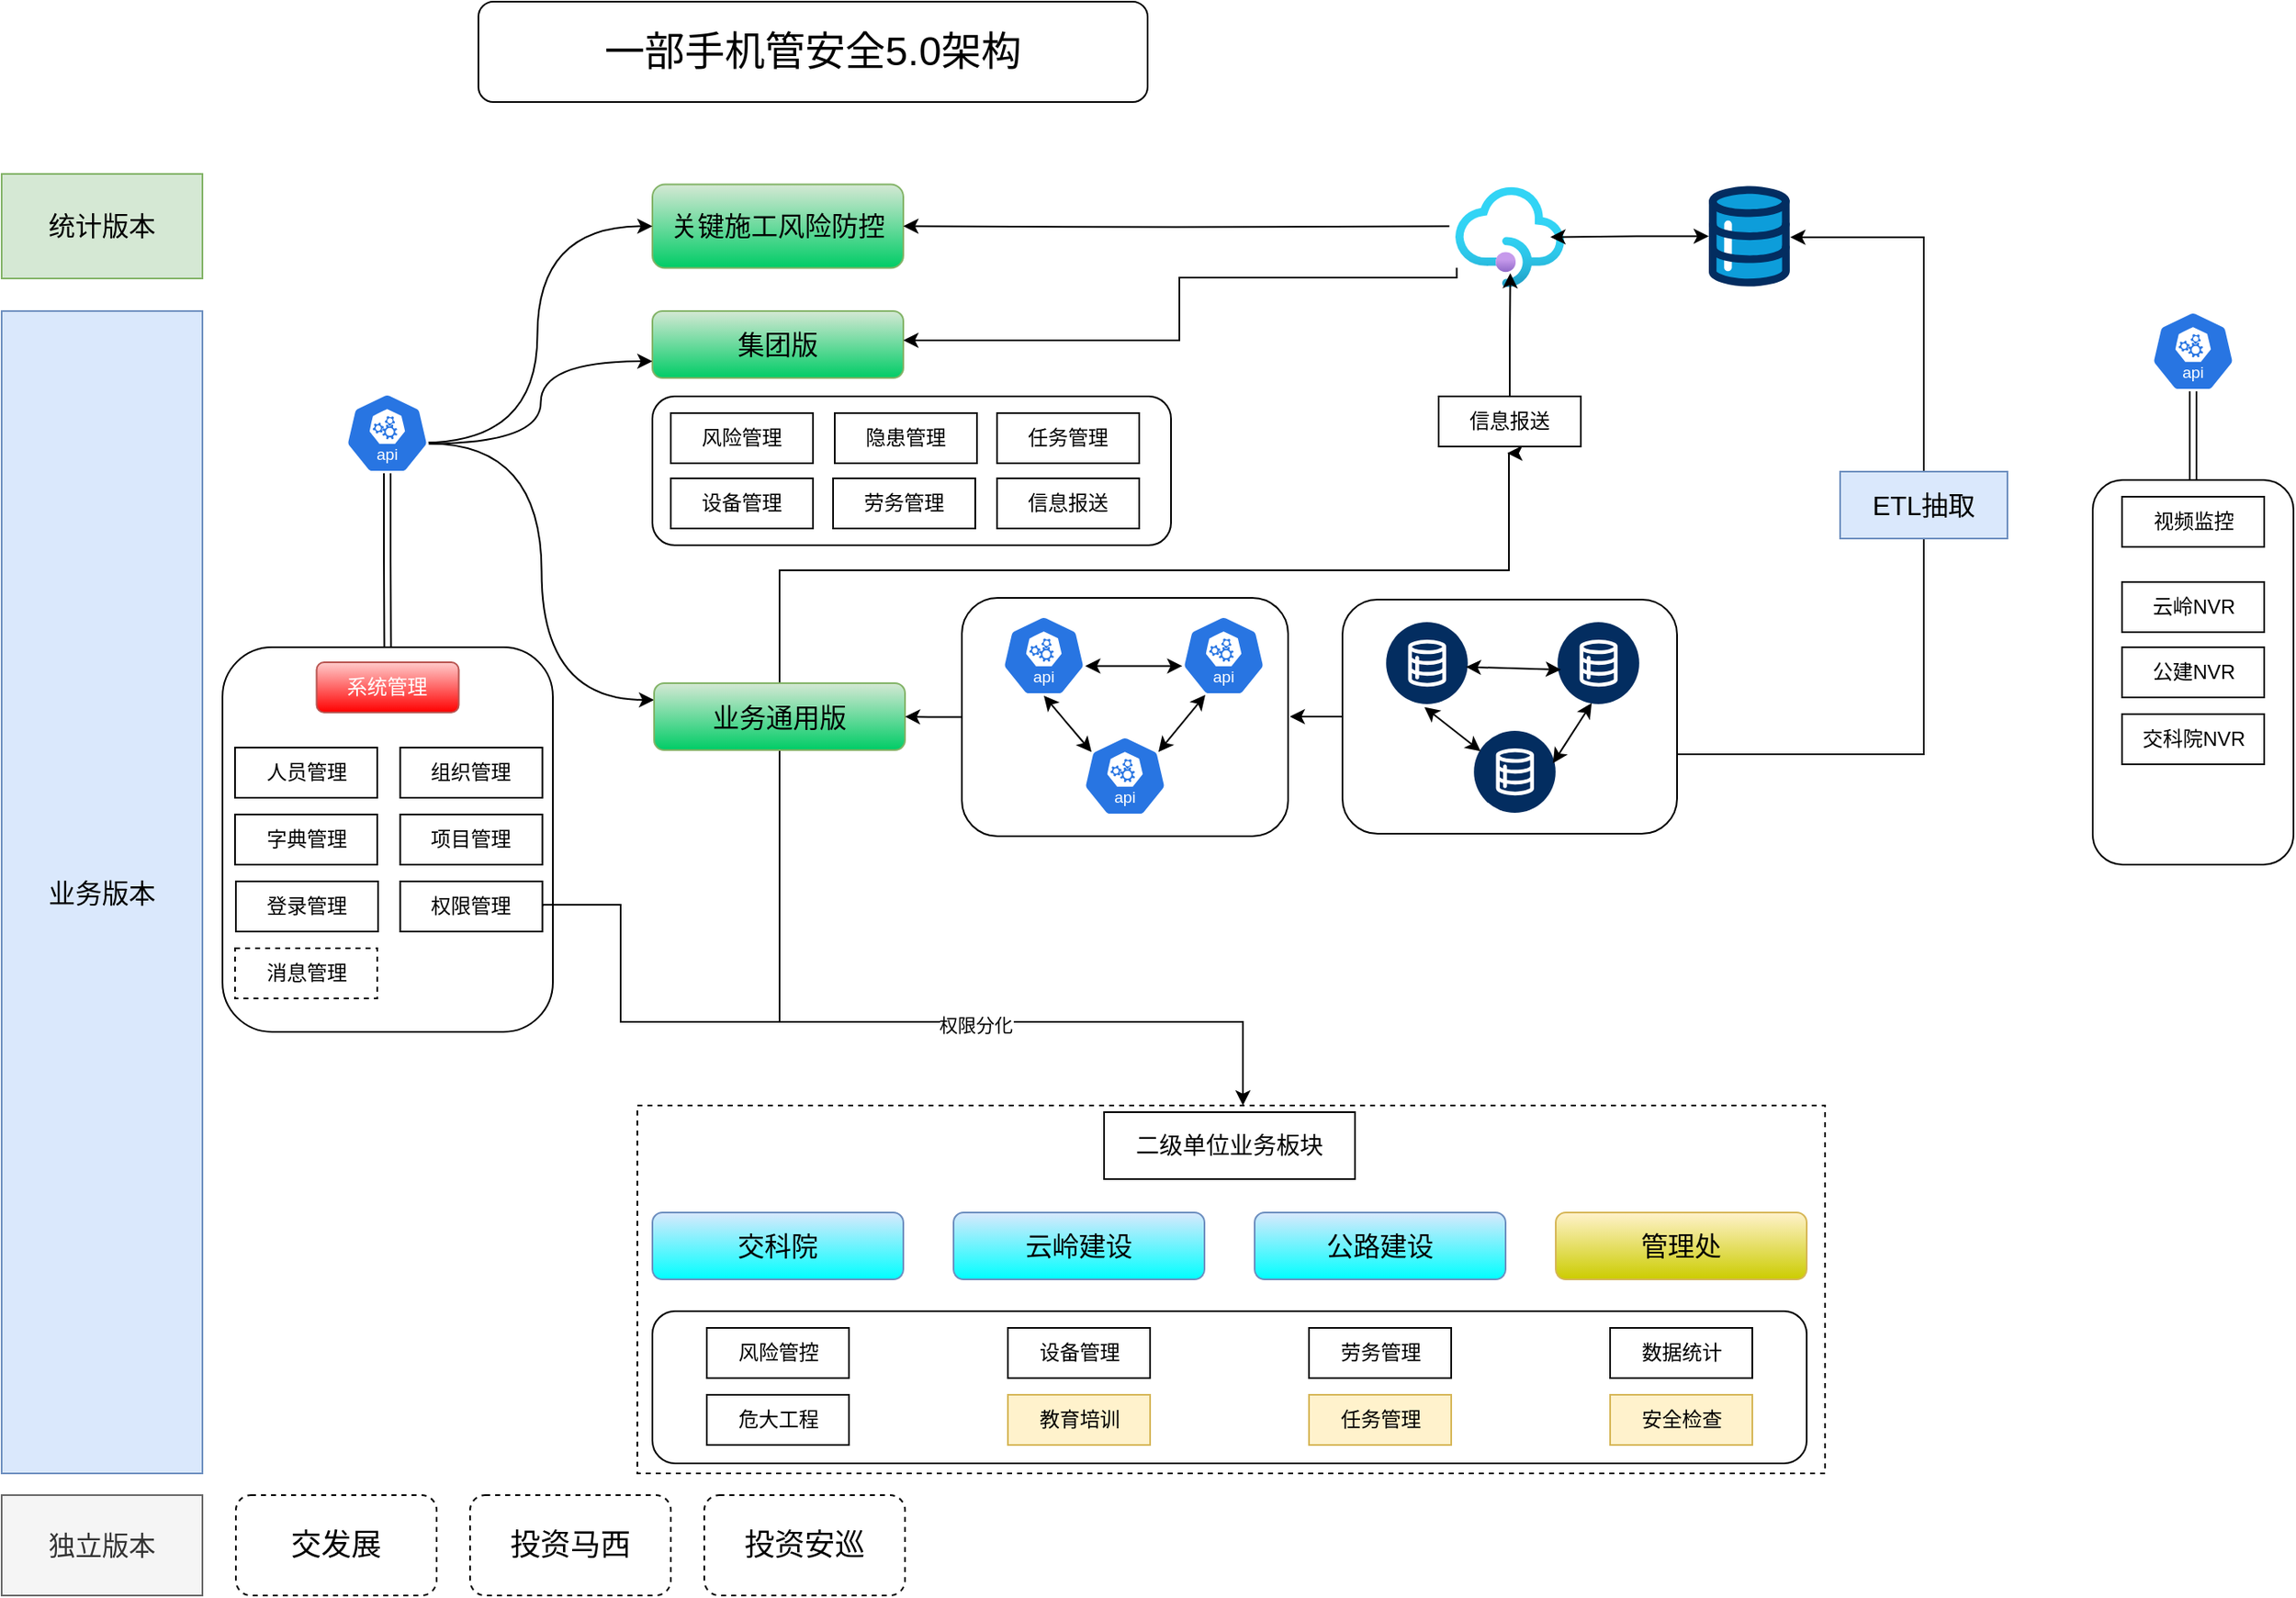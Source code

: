 <mxfile version="26.0.5">
  <diagram name="第 1 页" id="hRdyBuIe_j8G2PpD1SFF">
    <mxGraphModel dx="1050" dy="557" grid="1" gridSize="10" guides="1" tooltips="1" connect="1" arrows="1" fold="1" page="1" pageScale="1" pageWidth="827" pageHeight="1169" math="0" shadow="0">
      <root>
        <mxCell id="0" />
        <mxCell id="1" parent="0" />
        <mxCell id="ZmFsVwPLsDHrUgONcmU9-28" value="" style="rounded=0;whiteSpace=wrap;html=1;dashed=1;" vertex="1" parent="1">
          <mxGeometry x="390" y="680" width="710" height="220" as="geometry" />
        </mxCell>
        <mxCell id="cwfqS2g9V0hjJfOpwHUW-23" value="" style="rounded=1;whiteSpace=wrap;html=1;" parent="1" vertex="1">
          <mxGeometry x="1260" y="306" width="120" height="230" as="geometry" />
        </mxCell>
        <mxCell id="npg-B8WdXjfn3l7shgS7-78" style="edgeStyle=orthogonalEdgeStyle;rounded=0;orthogonalLoop=1;jettySize=auto;html=1;entryX=1.006;entryY=0.51;entryDx=0;entryDy=0;entryPerimeter=0;exitX=1;exitY=0.5;exitDx=0;exitDy=0;" parent="1" source="ZmFsVwPLsDHrUgONcmU9-8" target="npg-B8WdXjfn3l7shgS7-77" edge="1">
          <mxGeometry relative="1" as="geometry">
            <Array as="points">
              <mxPoint x="1159" y="470" />
              <mxPoint x="1159" y="161" />
            </Array>
            <mxPoint x="525" y="740" as="sourcePoint" />
          </mxGeometry>
        </mxCell>
        <mxCell id="npg-B8WdXjfn3l7shgS7-1" value="&lt;font style=&quot;font-size: 24px;&quot;&gt;一部手机管安全5.0架构&lt;/font&gt;" style="rounded=1;whiteSpace=wrap;html=1;" parent="1" vertex="1">
          <mxGeometry x="295" y="20" width="400" height="60" as="geometry" />
        </mxCell>
        <mxCell id="npg-B8WdXjfn3l7shgS7-2" value="&lt;font style=&quot;font-size: 16px;&quot;&gt;云岭建设&lt;/font&gt;" style="rounded=1;whiteSpace=wrap;html=1;fillColor=#dae8fc;strokeColor=#6c8ebf;gradientColor=#00FFFF;" parent="1" vertex="1">
          <mxGeometry x="579" y="744" width="150" height="40" as="geometry" />
        </mxCell>
        <mxCell id="npg-B8WdXjfn3l7shgS7-3" value="&lt;font style=&quot;font-size: 16px;&quot;&gt;交科院&lt;/font&gt;" style="rounded=1;whiteSpace=wrap;html=1;fillColor=#dae8fc;strokeColor=#6c8ebf;gradientColor=#00FFFF;" parent="1" vertex="1">
          <mxGeometry x="399" y="744" width="150" height="40" as="geometry" />
        </mxCell>
        <mxCell id="npg-B8WdXjfn3l7shgS7-4" value="&lt;font style=&quot;font-size: 16px;&quot;&gt;公路建设&lt;/font&gt;" style="rounded=1;whiteSpace=wrap;html=1;fillColor=#dae8fc;strokeColor=#6c8ebf;gradientColor=#00FFFF;" parent="1" vertex="1">
          <mxGeometry x="759" y="744" width="150" height="40" as="geometry" />
        </mxCell>
        <mxCell id="npg-B8WdXjfn3l7shgS7-5" value="&lt;font style=&quot;font-size: 16px;&quot;&gt;管理处&lt;/font&gt;" style="rounded=1;whiteSpace=wrap;html=1;fillColor=#fff2cc;strokeColor=#d6b656;gradientColor=#CCCC00;" parent="1" vertex="1">
          <mxGeometry x="939" y="744" width="150" height="40" as="geometry" />
        </mxCell>
        <mxCell id="npg-B8WdXjfn3l7shgS7-6" value="&lt;font style=&quot;font-size: 18px;&quot;&gt;交发展&lt;/font&gt;" style="rounded=1;whiteSpace=wrap;html=1;dashed=1;" parent="1" vertex="1">
          <mxGeometry x="150" y="913" width="120" height="60" as="geometry" />
        </mxCell>
        <mxCell id="npg-B8WdXjfn3l7shgS7-7" value="&lt;font style=&quot;font-size: 18px;&quot;&gt;投资马西&lt;/font&gt;" style="rounded=1;whiteSpace=wrap;html=1;dashed=1;" parent="1" vertex="1">
          <mxGeometry x="290" y="913" width="120" height="60" as="geometry" />
        </mxCell>
        <mxCell id="npg-B8WdXjfn3l7shgS7-8" value="&lt;font style=&quot;font-size: 18px;&quot;&gt;投资安巡&lt;/font&gt;" style="rounded=1;whiteSpace=wrap;html=1;dashed=1;" parent="1" vertex="1">
          <mxGeometry x="430" y="913" width="120" height="60" as="geometry" />
        </mxCell>
        <mxCell id="npg-B8WdXjfn3l7shgS7-9" value="&lt;font style=&quot;font-size: 16px;&quot;&gt;集团版&lt;/font&gt;" style="rounded=1;whiteSpace=wrap;html=1;fillColor=#d5e8d4;strokeColor=#82b366;gradientColor=#00CC66;" parent="1" vertex="1">
          <mxGeometry x="399" y="205" width="150" height="40" as="geometry" />
        </mxCell>
        <mxCell id="npg-B8WdXjfn3l7shgS7-10" value="&lt;font style=&quot;font-size: 16px;&quot;&gt;关键施工风险防控&lt;/font&gt;" style="rounded=1;whiteSpace=wrap;html=1;fillColor=#d5e8d4;strokeColor=#82b366;gradientColor=#00CC66;" parent="1" vertex="1">
          <mxGeometry x="399" y="129.25" width="150" height="50" as="geometry" />
        </mxCell>
        <mxCell id="npg-B8WdXjfn3l7shgS7-13" value="&lt;font style=&quot;font-size: 16px;&quot;&gt;独立版本&lt;/font&gt;" style="rounded=0;whiteSpace=wrap;html=1;fillColor=#f5f5f5;fontColor=#333333;strokeColor=#666666;" parent="1" vertex="1">
          <mxGeometry x="10" y="913" width="120" height="60" as="geometry" />
        </mxCell>
        <mxCell id="npg-B8WdXjfn3l7shgS7-14" value="&lt;font style=&quot;font-size: 16px;&quot;&gt;业务版本&lt;/font&gt;" style="rounded=0;whiteSpace=wrap;html=1;fillColor=#dae8fc;strokeColor=#6c8ebf;" parent="1" vertex="1">
          <mxGeometry x="10" y="205" width="120" height="695" as="geometry" />
        </mxCell>
        <mxCell id="npg-B8WdXjfn3l7shgS7-15" value="&lt;font style=&quot;font-size: 16px;&quot;&gt;统计版本&lt;/font&gt;" style="rounded=0;whiteSpace=wrap;html=1;fillColor=#d5e8d4;strokeColor=#82b366;" parent="1" vertex="1">
          <mxGeometry x="10" y="123" width="120" height="62.5" as="geometry" />
        </mxCell>
        <mxCell id="npg-B8WdXjfn3l7shgS7-18" value="" style="rounded=1;whiteSpace=wrap;html=1;" parent="1" vertex="1">
          <mxGeometry x="399" y="803" width="690" height="91" as="geometry" />
        </mxCell>
        <mxCell id="npg-B8WdXjfn3l7shgS7-20" value="风险管控" style="rounded=0;whiteSpace=wrap;html=1;" parent="1" vertex="1">
          <mxGeometry x="431.5" y="813" width="85" height="30" as="geometry" />
        </mxCell>
        <mxCell id="npg-B8WdXjfn3l7shgS7-22" value="危大工程" style="rounded=0;whiteSpace=wrap;html=1;" parent="1" vertex="1">
          <mxGeometry x="431.5" y="853" width="85" height="30" as="geometry" />
        </mxCell>
        <mxCell id="npg-B8WdXjfn3l7shgS7-23" value="安全检查" style="rounded=0;whiteSpace=wrap;html=1;fillColor=#fff2cc;strokeColor=#d6b656;" parent="1" vertex="1">
          <mxGeometry x="971.5" y="853" width="85" height="30" as="geometry" />
        </mxCell>
        <mxCell id="npg-B8WdXjfn3l7shgS7-24" value="任务管理" style="rounded=0;whiteSpace=wrap;html=1;fillColor=#fff2cc;strokeColor=#d6b656;" parent="1" vertex="1">
          <mxGeometry x="791.5" y="853" width="85" height="30" as="geometry" />
        </mxCell>
        <mxCell id="npg-B8WdXjfn3l7shgS7-25" value="劳务管理" style="rounded=0;whiteSpace=wrap;html=1;" parent="1" vertex="1">
          <mxGeometry x="791.5" y="813" width="85" height="30" as="geometry" />
        </mxCell>
        <mxCell id="npg-B8WdXjfn3l7shgS7-26" value="设备管理" style="rounded=0;whiteSpace=wrap;html=1;" parent="1" vertex="1">
          <mxGeometry x="611.5" y="813" width="85" height="30" as="geometry" />
        </mxCell>
        <mxCell id="npg-B8WdXjfn3l7shgS7-28" value="视频监控" style="rounded=0;whiteSpace=wrap;html=1;" parent="1" vertex="1">
          <mxGeometry x="1277.5" y="316" width="85" height="30" as="geometry" />
        </mxCell>
        <mxCell id="npg-B8WdXjfn3l7shgS7-30" value="教育培训" style="rounded=0;whiteSpace=wrap;html=1;fillColor=#fff2cc;strokeColor=#d6b656;" parent="1" vertex="1">
          <mxGeometry x="611.5" y="853" width="85" height="30" as="geometry" />
        </mxCell>
        <mxCell id="npg-B8WdXjfn3l7shgS7-31" value="数据统计" style="rounded=0;whiteSpace=wrap;html=1;" parent="1" vertex="1">
          <mxGeometry x="971.5" y="813" width="85" height="30" as="geometry" />
        </mxCell>
        <mxCell id="npg-B8WdXjfn3l7shgS7-56" value="" style="rounded=1;whiteSpace=wrap;html=1;" parent="1" vertex="1">
          <mxGeometry x="399" y="256" width="310" height="89" as="geometry" />
        </mxCell>
        <mxCell id="npg-B8WdXjfn3l7shgS7-58" value="风险管理" style="rounded=0;whiteSpace=wrap;html=1;" parent="1" vertex="1">
          <mxGeometry x="410" y="266" width="85" height="30" as="geometry" />
        </mxCell>
        <mxCell id="npg-B8WdXjfn3l7shgS7-61" value="隐患管理" style="rounded=0;whiteSpace=wrap;html=1;" parent="1" vertex="1">
          <mxGeometry x="508" y="266" width="85" height="30" as="geometry" />
        </mxCell>
        <mxCell id="npg-B8WdXjfn3l7shgS7-62" value="任务管理" style="rounded=0;whiteSpace=wrap;html=1;" parent="1" vertex="1">
          <mxGeometry x="605" y="266" width="85" height="30" as="geometry" />
        </mxCell>
        <mxCell id="npg-B8WdXjfn3l7shgS7-63" value="劳务管理" style="rounded=0;whiteSpace=wrap;html=1;" parent="1" vertex="1">
          <mxGeometry x="507" y="305" width="85" height="30" as="geometry" />
        </mxCell>
        <mxCell id="npg-B8WdXjfn3l7shgS7-64" value="设备管理" style="rounded=0;whiteSpace=wrap;html=1;" parent="1" vertex="1">
          <mxGeometry x="410" y="305" width="85" height="30" as="geometry" />
        </mxCell>
        <mxCell id="npg-B8WdXjfn3l7shgS7-66" value="信息报送" style="rounded=0;whiteSpace=wrap;html=1;" parent="1" vertex="1">
          <mxGeometry x="605" y="305" width="85" height="30" as="geometry" />
        </mxCell>
        <mxCell id="npg-B8WdXjfn3l7shgS7-77" value="" style="verticalLabelPosition=bottom;aspect=fixed;html=1;shape=mxgraph.salesforce.data;" parent="1" vertex="1">
          <mxGeometry x="1030.4" y="130.25" width="48.6" height="60" as="geometry" />
        </mxCell>
        <mxCell id="npg-B8WdXjfn3l7shgS7-79" value="&lt;font style=&quot;font-size: 16px;&quot;&gt;ETL抽取&lt;/font&gt;" style="rounded=0;whiteSpace=wrap;html=1;fillColor=#dae8fc;strokeColor=#6c8ebf;" parent="1" vertex="1">
          <mxGeometry x="1109" y="301" width="100" height="40" as="geometry" />
        </mxCell>
        <mxCell id="npg-B8WdXjfn3l7shgS7-82" style="edgeStyle=orthogonalEdgeStyle;rounded=0;orthogonalLoop=1;jettySize=auto;html=1;entryX=1;entryY=0.5;entryDx=0;entryDy=0;" parent="1" target="npg-B8WdXjfn3l7shgS7-10" edge="1">
          <mxGeometry relative="1" as="geometry">
            <mxPoint x="875.4" y="154.25" as="sourcePoint" />
          </mxGeometry>
        </mxCell>
        <mxCell id="cwfqS2g9V0hjJfOpwHUW-22" style="edgeStyle=orthogonalEdgeStyle;rounded=0;orthogonalLoop=1;jettySize=auto;html=1;entryX=1;entryY=0.25;entryDx=0;entryDy=0;exitX=0.012;exitY=0.807;exitDx=0;exitDy=0;exitPerimeter=0;" parent="1" source="g1NR8oi6RR4LAQB7Cah_-6" edge="1">
          <mxGeometry relative="1" as="geometry">
            <mxPoint x="879" y="62.5" as="sourcePoint" />
            <mxPoint x="549" y="222.5" as="targetPoint" />
            <Array as="points">
              <mxPoint x="880" y="185" />
              <mxPoint x="714" y="185" />
              <mxPoint x="714" y="223" />
            </Array>
          </mxGeometry>
        </mxCell>
        <mxCell id="g1NR8oi6RR4LAQB7Cah_-6" value="" style="image;aspect=fixed;html=1;points=[];align=center;fontSize=12;image=img/lib/azure2/app_services/API_Management_Services.svg;" parent="1" vertex="1">
          <mxGeometry x="879" y="130.75" width="65" height="60" as="geometry" />
        </mxCell>
        <mxCell id="cwfqS2g9V0hjJfOpwHUW-2" value="" style="rounded=1;whiteSpace=wrap;html=1;" parent="1" vertex="1">
          <mxGeometry x="142" y="406" width="197.5" height="230" as="geometry" />
        </mxCell>
        <mxCell id="npg-B8WdXjfn3l7shgS7-19" value="&lt;font style=&quot;color: rgb(255, 255, 255);&quot;&gt;系统管理&lt;/font&gt;" style="rounded=1;whiteSpace=wrap;html=1;fillColor=#FFCCCC;strokeColor=#b85450;gradientColor=#FF0000;" parent="1" vertex="1">
          <mxGeometry x="198.25" y="415" width="85" height="30" as="geometry" />
        </mxCell>
        <mxCell id="cwfqS2g9V0hjJfOpwHUW-5" value="人员管理" style="rounded=0;whiteSpace=wrap;html=1;" parent="1" vertex="1">
          <mxGeometry x="149.5" y="466" width="85" height="30" as="geometry" />
        </mxCell>
        <mxCell id="ZmFsVwPLsDHrUgONcmU9-16" style="edgeStyle=orthogonalEdgeStyle;rounded=0;orthogonalLoop=1;jettySize=auto;html=1;exitX=1;exitY=0.5;exitDx=0;exitDy=0;" edge="1" parent="1" source="cwfqS2g9V0hjJfOpwHUW-6">
          <mxGeometry relative="1" as="geometry">
            <mxPoint x="752" y="680" as="targetPoint" />
            <Array as="points">
              <mxPoint x="333" y="560" />
              <mxPoint x="380" y="560" />
              <mxPoint x="380" y="630" />
              <mxPoint x="752" y="630" />
            </Array>
          </mxGeometry>
        </mxCell>
        <mxCell id="ZmFsVwPLsDHrUgONcmU9-17" value="权限分化" style="edgeLabel;html=1;align=center;verticalAlign=middle;resizable=0;points=[];" vertex="1" connectable="0" parent="ZmFsVwPLsDHrUgONcmU9-16">
          <mxGeometry x="0.08" y="-2" relative="1" as="geometry">
            <mxPoint x="38" as="offset" />
          </mxGeometry>
        </mxCell>
        <mxCell id="cwfqS2g9V0hjJfOpwHUW-6" value="权限管理" style="rounded=0;whiteSpace=wrap;html=1;" parent="1" vertex="1">
          <mxGeometry x="248.25" y="546" width="85" height="30" as="geometry" />
        </mxCell>
        <mxCell id="cwfqS2g9V0hjJfOpwHUW-7" value="组织管理" style="rounded=0;whiteSpace=wrap;html=1;" parent="1" vertex="1">
          <mxGeometry x="248.25" y="466" width="85" height="30" as="geometry" />
        </mxCell>
        <mxCell id="cwfqS2g9V0hjJfOpwHUW-8" value="字典管理" style="rounded=0;whiteSpace=wrap;html=1;" parent="1" vertex="1">
          <mxGeometry x="149.5" y="506" width="85" height="30" as="geometry" />
        </mxCell>
        <mxCell id="cwfqS2g9V0hjJfOpwHUW-9" value="项目管理" style="rounded=0;whiteSpace=wrap;html=1;" parent="1" vertex="1">
          <mxGeometry x="248.25" y="506" width="85" height="30" as="geometry" />
        </mxCell>
        <mxCell id="cwfqS2g9V0hjJfOpwHUW-10" value="登录管理" style="rounded=0;whiteSpace=wrap;html=1;" parent="1" vertex="1">
          <mxGeometry x="150" y="546" width="85" height="30" as="geometry" />
        </mxCell>
        <mxCell id="cwfqS2g9V0hjJfOpwHUW-11" value="消息管理" style="rounded=0;whiteSpace=wrap;html=1;dashed=1;" parent="1" vertex="1">
          <mxGeometry x="149.5" y="586" width="85" height="30" as="geometry" />
        </mxCell>
        <mxCell id="cwfqS2g9V0hjJfOpwHUW-12" value="信息报送" style="rounded=0;whiteSpace=wrap;html=1;" parent="1" vertex="1">
          <mxGeometry x="869" y="256" width="85" height="30" as="geometry" />
        </mxCell>
        <mxCell id="cwfqS2g9V0hjJfOpwHUW-21" style="edgeStyle=orthogonalEdgeStyle;rounded=0;orthogonalLoop=1;jettySize=auto;html=1;exitX=0.5;exitY=0;exitDx=0;exitDy=0;entryX=0.505;entryY=0.86;entryDx=0;entryDy=0;entryPerimeter=0;" parent="1" source="cwfqS2g9V0hjJfOpwHUW-12" target="g1NR8oi6RR4LAQB7Cah_-6" edge="1">
          <mxGeometry relative="1" as="geometry" />
        </mxCell>
        <mxCell id="cwfqS2g9V0hjJfOpwHUW-24" value="云岭NVR" style="rounded=0;whiteSpace=wrap;html=1;" parent="1" vertex="1">
          <mxGeometry x="1277.5" y="367" width="85" height="30" as="geometry" />
        </mxCell>
        <mxCell id="cwfqS2g9V0hjJfOpwHUW-25" value="公建NVR" style="rounded=0;whiteSpace=wrap;html=1;" parent="1" vertex="1">
          <mxGeometry x="1277.5" y="406" width="85" height="30" as="geometry" />
        </mxCell>
        <mxCell id="cwfqS2g9V0hjJfOpwHUW-26" value="交科院NVR" style="rounded=0;whiteSpace=wrap;html=1;" parent="1" vertex="1">
          <mxGeometry x="1277.5" y="446" width="85" height="30" as="geometry" />
        </mxCell>
        <mxCell id="cwfqS2g9V0hjJfOpwHUW-30" style="edgeStyle=orthogonalEdgeStyle;rounded=0;orthogonalLoop=1;jettySize=auto;html=1;exitX=0.5;exitY=1;exitDx=0;exitDy=0;exitPerimeter=0;entryX=0.5;entryY=0;entryDx=0;entryDy=0;shape=link;" parent="1" source="cwfqS2g9V0hjJfOpwHUW-27" target="cwfqS2g9V0hjJfOpwHUW-2" edge="1">
          <mxGeometry relative="1" as="geometry" />
        </mxCell>
        <mxCell id="cwfqS2g9V0hjJfOpwHUW-33" style="edgeStyle=orthogonalEdgeStyle;rounded=0;orthogonalLoop=1;jettySize=auto;html=1;exitX=0.9;exitY=0.2;exitDx=0;exitDy=0;exitPerimeter=0;entryX=0;entryY=0.5;entryDx=0;entryDy=0;curved=1;" parent="1" target="npg-B8WdXjfn3l7shgS7-10" edge="1">
          <mxGeometry relative="1" as="geometry">
            <mxPoint x="260.5" y="283.68" as="sourcePoint" />
            <mxPoint x="399" y="174.33" as="targetPoint" />
          </mxGeometry>
        </mxCell>
        <mxCell id="cwfqS2g9V0hjJfOpwHUW-34" style="edgeStyle=orthogonalEdgeStyle;rounded=0;orthogonalLoop=1;jettySize=auto;html=1;exitX=0.995;exitY=0.63;exitDx=0;exitDy=0;exitPerimeter=0;entryX=0;entryY=0.75;entryDx=0;entryDy=0;curved=1;" parent="1" source="cwfqS2g9V0hjJfOpwHUW-27" target="npg-B8WdXjfn3l7shgS7-9" edge="1">
          <mxGeometry relative="1" as="geometry" />
        </mxCell>
        <mxCell id="cwfqS2g9V0hjJfOpwHUW-36" style="edgeStyle=orthogonalEdgeStyle;rounded=0;orthogonalLoop=1;jettySize=auto;html=1;exitX=0.995;exitY=0.63;exitDx=0;exitDy=0;exitPerimeter=0;entryX=0;entryY=0.25;entryDx=0;entryDy=0;curved=1;" parent="1" source="cwfqS2g9V0hjJfOpwHUW-27" target="ZmFsVwPLsDHrUgONcmU9-1" edge="1">
          <mxGeometry relative="1" as="geometry" />
        </mxCell>
        <mxCell id="cwfqS2g9V0hjJfOpwHUW-27" value="" style="aspect=fixed;sketch=0;html=1;dashed=0;whitespace=wrap;verticalLabelPosition=bottom;verticalAlign=top;fillColor=#2875E2;strokeColor=#ffffff;points=[[0.005,0.63,0],[0.1,0.2,0],[0.9,0.2,0],[0.5,0,0],[0.995,0.63,0],[0.72,0.99,0],[0.5,1,0],[0.28,0.99,0]];shape=mxgraph.kubernetes.icon2;kubernetesLabel=1;prIcon=api" parent="1" vertex="1">
          <mxGeometry x="215.5" y="254" width="50" height="48" as="geometry" />
        </mxCell>
        <mxCell id="cwfqS2g9V0hjJfOpwHUW-31" style="edgeStyle=orthogonalEdgeStyle;rounded=0;orthogonalLoop=1;jettySize=auto;html=1;exitX=0.5;exitY=1;exitDx=0;exitDy=0;exitPerimeter=0;entryX=0.5;entryY=0;entryDx=0;entryDy=0;shape=link;" parent="1" source="cwfqS2g9V0hjJfOpwHUW-28" target="cwfqS2g9V0hjJfOpwHUW-23" edge="1">
          <mxGeometry relative="1" as="geometry" />
        </mxCell>
        <mxCell id="cwfqS2g9V0hjJfOpwHUW-28" value="" style="aspect=fixed;sketch=0;html=1;dashed=0;whitespace=wrap;verticalLabelPosition=bottom;verticalAlign=top;fillColor=#2875E2;strokeColor=#ffffff;points=[[0.005,0.63,0],[0.1,0.2,0],[0.9,0.2,0],[0.5,0,0],[0.995,0.63,0],[0.72,0.99,0],[0.5,1,0],[0.28,0.99,0]];shape=mxgraph.kubernetes.icon2;kubernetesLabel=1;prIcon=api" parent="1" vertex="1">
          <mxGeometry x="1295" y="205" width="50" height="48" as="geometry" />
        </mxCell>
        <mxCell id="npg-B8WdXjfn3l7shgS7-83" style="edgeStyle=orthogonalEdgeStyle;rounded=0;orthogonalLoop=1;jettySize=auto;html=1;entryX=0.874;entryY=0.5;entryDx=0;entryDy=0;entryPerimeter=0;startArrow=classic;startFill=1;" parent="1" source="npg-B8WdXjfn3l7shgS7-77" target="g1NR8oi6RR4LAQB7Cah_-6" edge="1">
          <mxGeometry relative="1" as="geometry">
            <mxPoint x="949" y="161.75" as="targetPoint" />
          </mxGeometry>
        </mxCell>
        <mxCell id="ZmFsVwPLsDHrUgONcmU9-24" style="edgeStyle=orthogonalEdgeStyle;rounded=0;orthogonalLoop=1;jettySize=auto;html=1;endArrow=none;endFill=0;" edge="1" parent="1" source="ZmFsVwPLsDHrUgONcmU9-1">
          <mxGeometry relative="1" as="geometry">
            <mxPoint x="475" y="630" as="targetPoint" />
          </mxGeometry>
        </mxCell>
        <mxCell id="ZmFsVwPLsDHrUgONcmU9-29" style="edgeStyle=orthogonalEdgeStyle;rounded=0;orthogonalLoop=1;jettySize=auto;html=1;" edge="1" parent="1" source="ZmFsVwPLsDHrUgONcmU9-1">
          <mxGeometry relative="1" as="geometry">
            <mxPoint x="910" y="290" as="targetPoint" />
            <Array as="points">
              <mxPoint x="475" y="360" />
              <mxPoint x="911" y="360" />
            </Array>
          </mxGeometry>
        </mxCell>
        <mxCell id="ZmFsVwPLsDHrUgONcmU9-1" value="&lt;span style=&quot;font-size: 16px;&quot;&gt;业务通用版&lt;/span&gt;" style="rounded=1;whiteSpace=wrap;html=1;fillColor=#d5e8d4;strokeColor=#82b366;gradientColor=#00CC66;" vertex="1" parent="1">
          <mxGeometry x="400" y="427.5" width="150" height="40" as="geometry" />
        </mxCell>
        <mxCell id="ZmFsVwPLsDHrUgONcmU9-7" value="" style="group" vertex="1" connectable="0" parent="1">
          <mxGeometry x="584" y="376.5" width="195" height="142.5" as="geometry" />
        </mxCell>
        <mxCell id="ZmFsVwPLsDHrUgONcmU9-2" value="" style="rounded=1;whiteSpace=wrap;html=1;" vertex="1" parent="ZmFsVwPLsDHrUgONcmU9-7">
          <mxGeometry width="195" height="142.5" as="geometry" />
        </mxCell>
        <mxCell id="npg-B8WdXjfn3l7shgS7-45" value="" style="aspect=fixed;sketch=0;html=1;dashed=0;whitespace=wrap;verticalLabelPosition=bottom;verticalAlign=top;fillColor=#2875E2;strokeColor=#ffffff;points=[[0.005,0.63,0],[0.1,0.2,0],[0.9,0.2,0],[0.5,0,0],[0.995,0.63,0],[0.72,0.99,0],[0.5,1,0],[0.28,0.99,0]];shape=mxgraph.kubernetes.icon2;kubernetesLabel=1;prIcon=api" parent="ZmFsVwPLsDHrUgONcmU9-7" vertex="1">
          <mxGeometry x="24" y="10.5" width="50" height="48" as="geometry" />
        </mxCell>
        <mxCell id="npg-B8WdXjfn3l7shgS7-46" value="" style="aspect=fixed;sketch=0;html=1;dashed=0;whitespace=wrap;verticalLabelPosition=bottom;verticalAlign=top;fillColor=#2875E2;strokeColor=#ffffff;points=[[0.005,0.63,0],[0.1,0.2,0],[0.9,0.2,0],[0.5,0,0],[0.995,0.63,0],[0.72,0.99,0],[0.5,1,0],[0.28,0.99,0]];shape=mxgraph.kubernetes.icon2;kubernetesLabel=1;prIcon=api" parent="ZmFsVwPLsDHrUgONcmU9-7" vertex="1">
          <mxGeometry x="131.5" y="10.5" width="50" height="48" as="geometry" />
        </mxCell>
        <mxCell id="npg-B8WdXjfn3l7shgS7-47" value="" style="aspect=fixed;sketch=0;html=1;dashed=0;whitespace=wrap;verticalLabelPosition=bottom;verticalAlign=top;fillColor=#2875E2;strokeColor=#ffffff;points=[[0.005,0.63,0],[0.1,0.2,0],[0.9,0.2,0],[0.5,0,0],[0.995,0.63,0],[0.72,0.99,0],[0.5,1,0],[0.28,0.99,0]];shape=mxgraph.kubernetes.icon2;kubernetesLabel=1;prIcon=api" parent="ZmFsVwPLsDHrUgONcmU9-7" vertex="1">
          <mxGeometry x="72.5" y="82.5" width="50" height="48" as="geometry" />
        </mxCell>
        <mxCell id="ZmFsVwPLsDHrUgONcmU9-3" style="rounded=0;orthogonalLoop=1;jettySize=auto;html=1;exitX=0.5;exitY=1;exitDx=0;exitDy=0;exitPerimeter=0;entryX=0.1;entryY=0.2;entryDx=0;entryDy=0;entryPerimeter=0;startArrow=classic;startFill=1;" edge="1" parent="ZmFsVwPLsDHrUgONcmU9-7" source="npg-B8WdXjfn3l7shgS7-45" target="npg-B8WdXjfn3l7shgS7-47">
          <mxGeometry relative="1" as="geometry" />
        </mxCell>
        <mxCell id="ZmFsVwPLsDHrUgONcmU9-4" style="rounded=0;orthogonalLoop=1;jettySize=auto;html=1;exitX=0.9;exitY=0.2;exitDx=0;exitDy=0;exitPerimeter=0;entryX=0.28;entryY=0.99;entryDx=0;entryDy=0;entryPerimeter=0;startArrow=classic;startFill=1;" edge="1" parent="ZmFsVwPLsDHrUgONcmU9-7" source="npg-B8WdXjfn3l7shgS7-47" target="npg-B8WdXjfn3l7shgS7-46">
          <mxGeometry relative="1" as="geometry" />
        </mxCell>
        <mxCell id="ZmFsVwPLsDHrUgONcmU9-6" style="edgeStyle=orthogonalEdgeStyle;rounded=0;orthogonalLoop=1;jettySize=auto;html=1;exitX=0.995;exitY=0.63;exitDx=0;exitDy=0;exitPerimeter=0;entryX=0.005;entryY=0.63;entryDx=0;entryDy=0;entryPerimeter=0;startArrow=classic;startFill=1;" edge="1" parent="ZmFsVwPLsDHrUgONcmU9-7" source="npg-B8WdXjfn3l7shgS7-45" target="npg-B8WdXjfn3l7shgS7-46">
          <mxGeometry relative="1" as="geometry" />
        </mxCell>
        <mxCell id="ZmFsVwPLsDHrUgONcmU9-15" value="" style="group" vertex="1" connectable="0" parent="1">
          <mxGeometry x="811.5" y="377.5" width="200" height="140" as="geometry" />
        </mxCell>
        <mxCell id="ZmFsVwPLsDHrUgONcmU9-23" style="edgeStyle=orthogonalEdgeStyle;rounded=0;orthogonalLoop=1;jettySize=auto;html=1;" edge="1" parent="ZmFsVwPLsDHrUgONcmU9-15" source="ZmFsVwPLsDHrUgONcmU9-8">
          <mxGeometry relative="1" as="geometry">
            <mxPoint x="-31.5" y="70" as="targetPoint" />
          </mxGeometry>
        </mxCell>
        <mxCell id="ZmFsVwPLsDHrUgONcmU9-8" value="" style="rounded=1;whiteSpace=wrap;html=1;" vertex="1" parent="ZmFsVwPLsDHrUgONcmU9-15">
          <mxGeometry width="200" height="140" as="geometry" />
        </mxCell>
        <mxCell id="npg-B8WdXjfn3l7shgS7-52" value="" style="verticalLabelPosition=bottom;aspect=fixed;html=1;shape=mxgraph.salesforce.data2;" parent="ZmFsVwPLsDHrUgONcmU9-15" vertex="1">
          <mxGeometry x="26" y="13.5" width="49" height="49" as="geometry" />
        </mxCell>
        <mxCell id="npg-B8WdXjfn3l7shgS7-53" value="" style="verticalLabelPosition=bottom;aspect=fixed;html=1;shape=mxgraph.salesforce.data2;" parent="ZmFsVwPLsDHrUgONcmU9-15" vertex="1">
          <mxGeometry x="128.5" y="13.5" width="49" height="49" as="geometry" />
        </mxCell>
        <mxCell id="npg-B8WdXjfn3l7shgS7-54" value="" style="verticalLabelPosition=bottom;aspect=fixed;html=1;shape=mxgraph.salesforce.data2;" parent="ZmFsVwPLsDHrUgONcmU9-15" vertex="1">
          <mxGeometry x="78.5" y="78.5" width="49" height="49" as="geometry" />
        </mxCell>
        <mxCell id="ZmFsVwPLsDHrUgONcmU9-11" value="" style="endArrow=classic;startArrow=classic;html=1;rounded=0;entryX=0.469;entryY=1.037;entryDx=0;entryDy=0;entryPerimeter=0;exitX=0.082;exitY=0.249;exitDx=0;exitDy=0;exitPerimeter=0;" edge="1" parent="ZmFsVwPLsDHrUgONcmU9-15" source="npg-B8WdXjfn3l7shgS7-54" target="npg-B8WdXjfn3l7shgS7-52">
          <mxGeometry width="50" height="50" relative="1" as="geometry">
            <mxPoint x="29" y="122.5" as="sourcePoint" />
            <mxPoint x="79" y="72.5" as="targetPoint" />
          </mxGeometry>
        </mxCell>
        <mxCell id="ZmFsVwPLsDHrUgONcmU9-13" value="" style="endArrow=classic;startArrow=classic;html=1;rounded=0;exitX=0.977;exitY=0.547;exitDx=0;exitDy=0;exitPerimeter=0;entryX=0.041;entryY=0.58;entryDx=0;entryDy=0;entryPerimeter=0;" edge="1" parent="ZmFsVwPLsDHrUgONcmU9-15" source="npg-B8WdXjfn3l7shgS7-52" target="npg-B8WdXjfn3l7shgS7-53">
          <mxGeometry width="50" height="50" relative="1" as="geometry">
            <mxPoint x="69" y="62.5" as="sourcePoint" />
            <mxPoint x="119" y="12.5" as="targetPoint" />
          </mxGeometry>
        </mxCell>
        <mxCell id="ZmFsVwPLsDHrUgONcmU9-14" value="" style="endArrow=classic;startArrow=classic;html=1;rounded=0;entryX=0.418;entryY=0.988;entryDx=0;entryDy=0;entryPerimeter=0;exitX=0.967;exitY=0.396;exitDx=0;exitDy=0;exitPerimeter=0;" edge="1" parent="ZmFsVwPLsDHrUgONcmU9-15" source="npg-B8WdXjfn3l7shgS7-54" target="npg-B8WdXjfn3l7shgS7-53">
          <mxGeometry width="50" height="50" relative="1" as="geometry">
            <mxPoint x="139" y="152.5" as="sourcePoint" />
            <mxPoint x="189" y="102.5" as="targetPoint" />
          </mxGeometry>
        </mxCell>
        <mxCell id="ZmFsVwPLsDHrUgONcmU9-18" value="&lt;font style=&quot;font-size: 14px;&quot;&gt;二级单位业务板块&lt;/font&gt;" style="rounded=0;whiteSpace=wrap;html=1;" vertex="1" parent="1">
          <mxGeometry x="669" y="684" width="150" height="40" as="geometry" />
        </mxCell>
        <mxCell id="ZmFsVwPLsDHrUgONcmU9-22" value="" style="edgeStyle=orthogonalEdgeStyle;rounded=0;orthogonalLoop=1;jettySize=auto;html=1;" edge="1" parent="1" source="ZmFsVwPLsDHrUgONcmU9-2" target="ZmFsVwPLsDHrUgONcmU9-1">
          <mxGeometry relative="1" as="geometry" />
        </mxCell>
      </root>
    </mxGraphModel>
  </diagram>
</mxfile>
